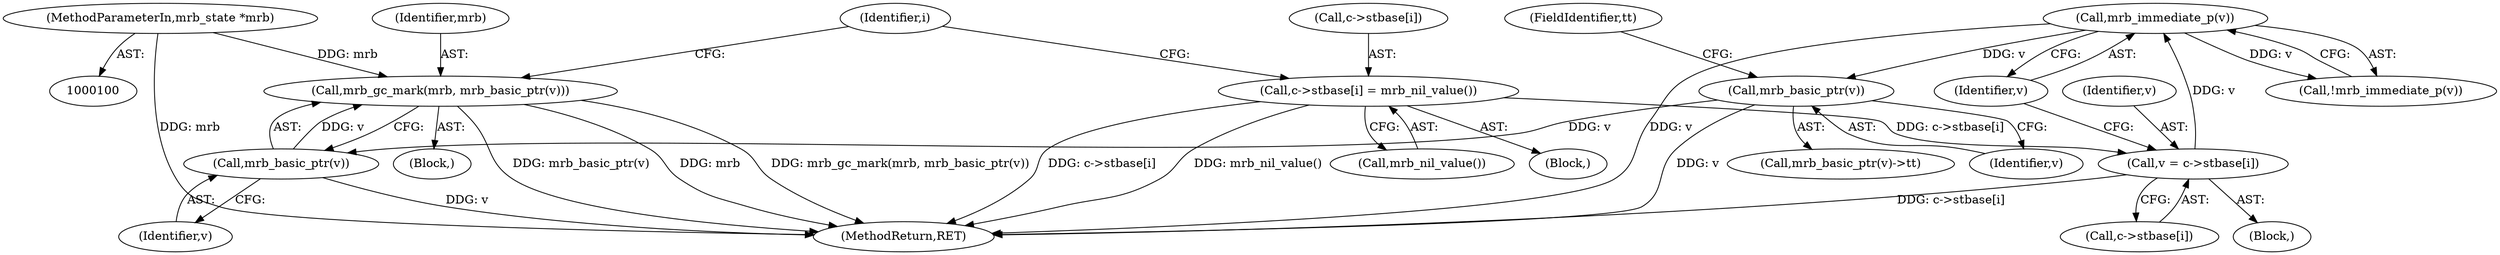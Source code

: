 digraph "0_mruby_5c114c91d4ff31859fcd84cf8bf349b737b90d99@pointer" {
"1000192" [label="(Call,mrb_gc_mark(mrb, mrb_basic_ptr(v)))"];
"1000101" [label="(MethodParameterIn,mrb_state *mrb)"];
"1000194" [label="(Call,mrb_basic_ptr(v))"];
"1000178" [label="(Call,mrb_basic_ptr(v))"];
"1000172" [label="(Call,mrb_immediate_p(v))"];
"1000163" [label="(Call,v = c->stbase[i])"];
"1000183" [label="(Call,c->stbase[i] = mrb_nil_value())"];
"1000192" [label="(Call,mrb_gc_mark(mrb, mrb_basic_ptr(v)))"];
"1000172" [label="(Call,mrb_immediate_p(v))"];
"1000165" [label="(Call,c->stbase[i])"];
"1000193" [label="(Identifier,mrb)"];
"1000183" [label="(Call,c->stbase[i] = mrb_nil_value())"];
"1000161" [label="(Block,)"];
"1000189" [label="(Call,mrb_nil_value())"];
"1000164" [label="(Identifier,v)"];
"1000163" [label="(Call,v = c->stbase[i])"];
"1000177" [label="(Call,mrb_basic_ptr(v)->tt)"];
"1000180" [label="(FieldIdentifier,tt)"];
"1000194" [label="(Call,mrb_basic_ptr(v))"];
"1000184" [label="(Call,c->stbase[i])"];
"1000195" [label="(Identifier,v)"];
"1000196" [label="(MethodReturn,RET)"];
"1000178" [label="(Call,mrb_basic_ptr(v))"];
"1000171" [label="(Call,!mrb_immediate_p(v))"];
"1000191" [label="(Block,)"];
"1000101" [label="(MethodParameterIn,mrb_state *mrb)"];
"1000173" [label="(Identifier,v)"];
"1000179" [label="(Identifier,v)"];
"1000160" [label="(Identifier,i)"];
"1000182" [label="(Block,)"];
"1000192" -> "1000191"  [label="AST: "];
"1000192" -> "1000194"  [label="CFG: "];
"1000193" -> "1000192"  [label="AST: "];
"1000194" -> "1000192"  [label="AST: "];
"1000160" -> "1000192"  [label="CFG: "];
"1000192" -> "1000196"  [label="DDG: mrb_basic_ptr(v)"];
"1000192" -> "1000196"  [label="DDG: mrb"];
"1000192" -> "1000196"  [label="DDG: mrb_gc_mark(mrb, mrb_basic_ptr(v))"];
"1000101" -> "1000192"  [label="DDG: mrb"];
"1000194" -> "1000192"  [label="DDG: v"];
"1000101" -> "1000100"  [label="AST: "];
"1000101" -> "1000196"  [label="DDG: mrb"];
"1000194" -> "1000195"  [label="CFG: "];
"1000195" -> "1000194"  [label="AST: "];
"1000194" -> "1000196"  [label="DDG: v"];
"1000178" -> "1000194"  [label="DDG: v"];
"1000178" -> "1000177"  [label="AST: "];
"1000178" -> "1000179"  [label="CFG: "];
"1000179" -> "1000178"  [label="AST: "];
"1000180" -> "1000178"  [label="CFG: "];
"1000178" -> "1000196"  [label="DDG: v"];
"1000172" -> "1000178"  [label="DDG: v"];
"1000172" -> "1000171"  [label="AST: "];
"1000172" -> "1000173"  [label="CFG: "];
"1000173" -> "1000172"  [label="AST: "];
"1000171" -> "1000172"  [label="CFG: "];
"1000172" -> "1000196"  [label="DDG: v"];
"1000172" -> "1000171"  [label="DDG: v"];
"1000163" -> "1000172"  [label="DDG: v"];
"1000163" -> "1000161"  [label="AST: "];
"1000163" -> "1000165"  [label="CFG: "];
"1000164" -> "1000163"  [label="AST: "];
"1000165" -> "1000163"  [label="AST: "];
"1000173" -> "1000163"  [label="CFG: "];
"1000163" -> "1000196"  [label="DDG: c->stbase[i]"];
"1000183" -> "1000163"  [label="DDG: c->stbase[i]"];
"1000183" -> "1000182"  [label="AST: "];
"1000183" -> "1000189"  [label="CFG: "];
"1000184" -> "1000183"  [label="AST: "];
"1000189" -> "1000183"  [label="AST: "];
"1000160" -> "1000183"  [label="CFG: "];
"1000183" -> "1000196"  [label="DDG: mrb_nil_value()"];
"1000183" -> "1000196"  [label="DDG: c->stbase[i]"];
}
